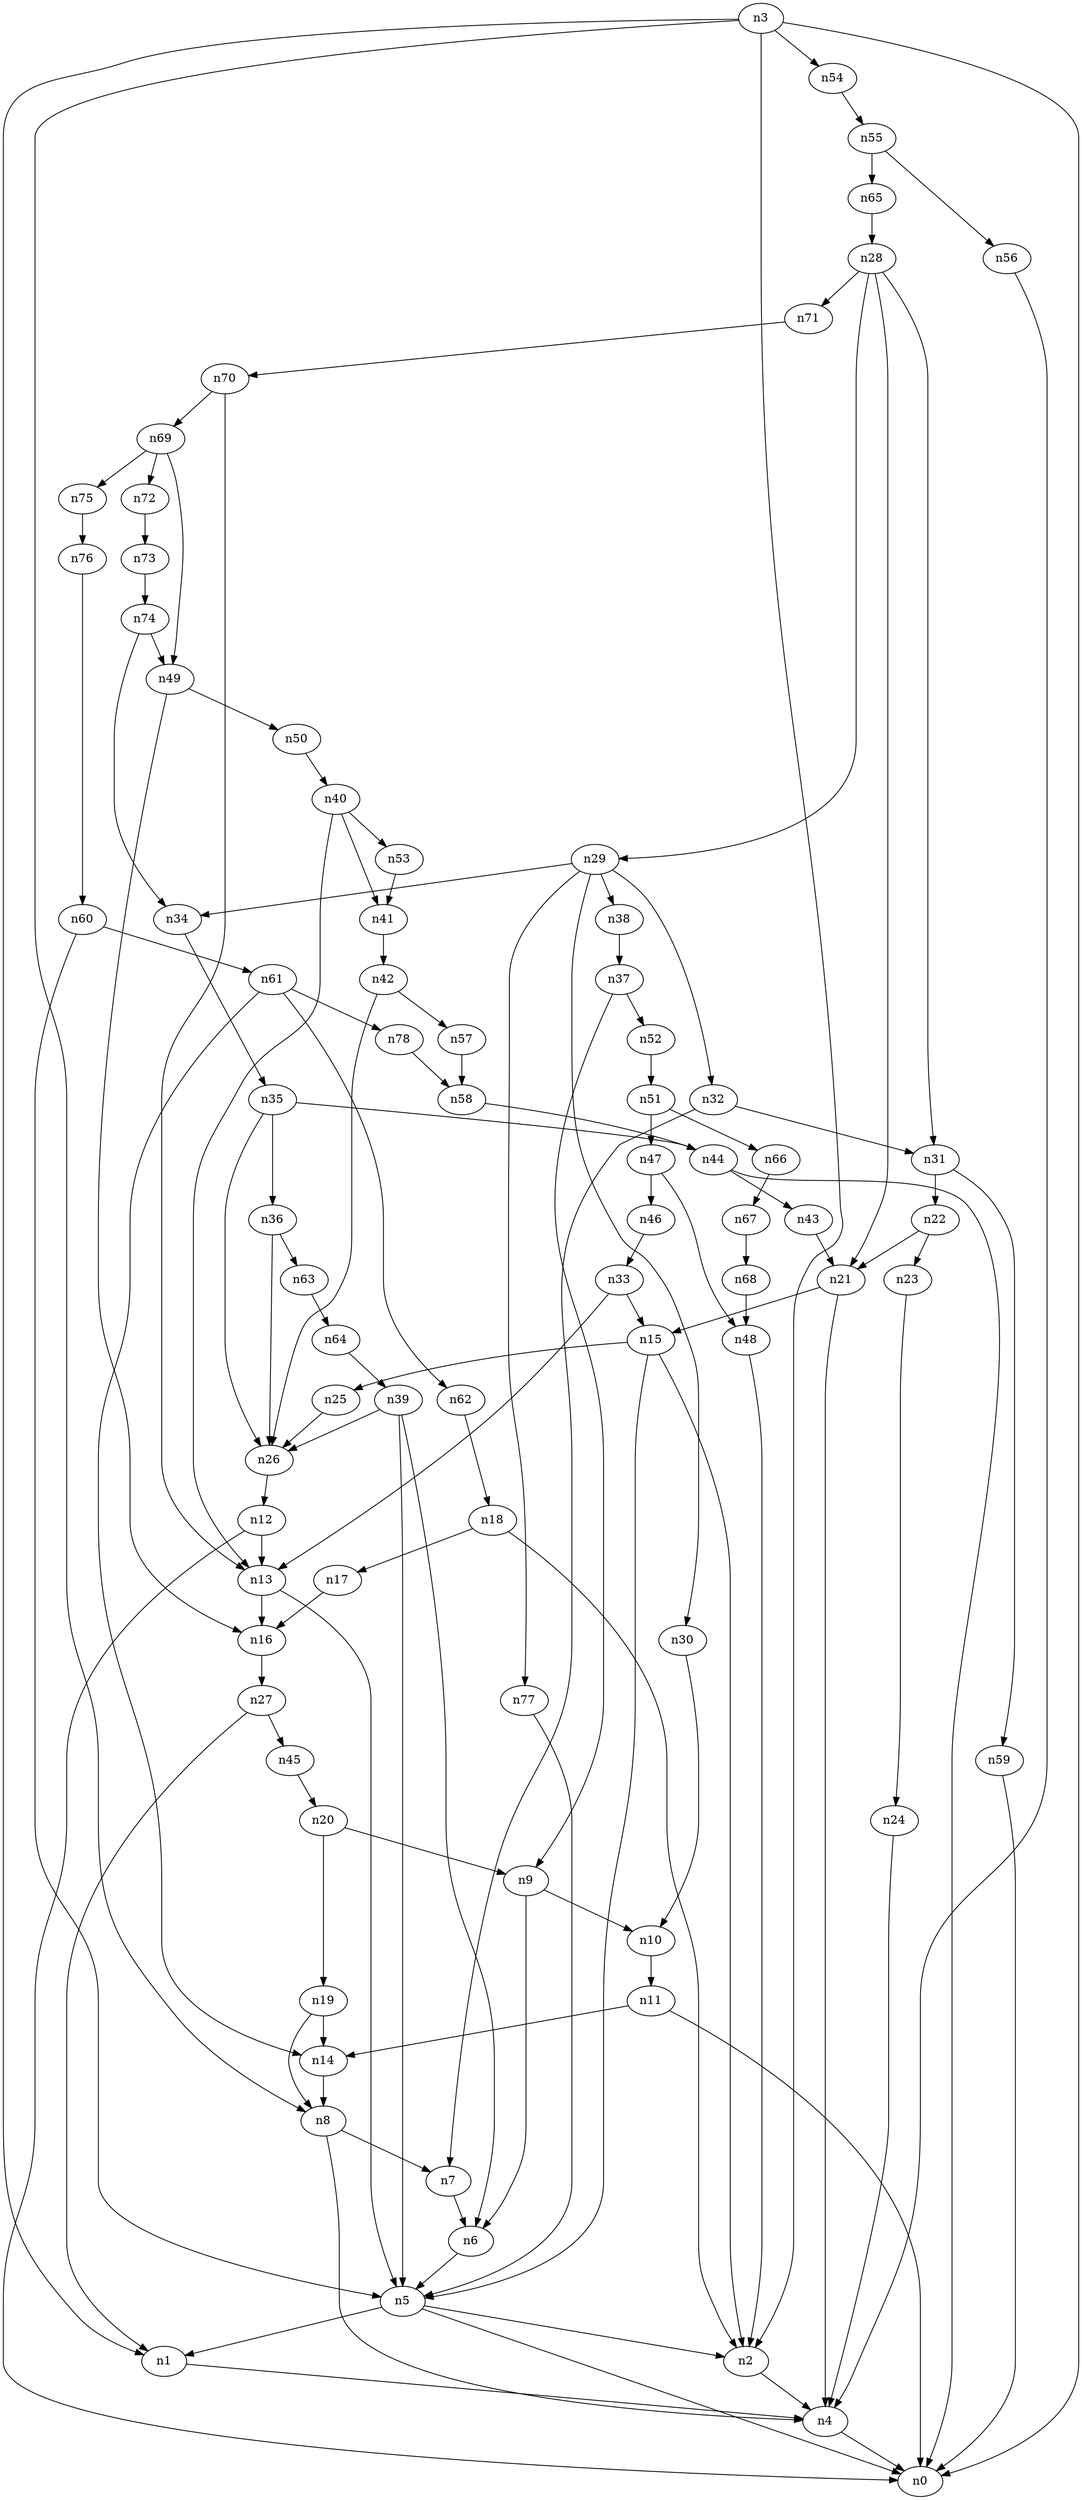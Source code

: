 digraph G {
	n1 -> n4	 [_graphml_id=e4];
	n2 -> n4	 [_graphml_id=e7];
	n3 -> n0	 [_graphml_id=e0];
	n3 -> n1	 [_graphml_id=e3];
	n3 -> n2	 [_graphml_id=e6];
	n3 -> n8	 [_graphml_id=e13];
	n3 -> n54	 [_graphml_id=e87];
	n4 -> n0	 [_graphml_id=e1];
	n5 -> n0	 [_graphml_id=e2];
	n5 -> n1	 [_graphml_id=e5];
	n5 -> n2	 [_graphml_id=e8];
	n6 -> n5	 [_graphml_id=e9];
	n7 -> n6	 [_graphml_id=e10];
	n8 -> n4	 [_graphml_id=e12];
	n8 -> n7	 [_graphml_id=e11];
	n9 -> n6	 [_graphml_id=e14];
	n9 -> n10	 [_graphml_id=e15];
	n10 -> n11	 [_graphml_id=e16];
	n11 -> n0	 [_graphml_id=e17];
	n11 -> n14	 [_graphml_id=e21];
	n12 -> n0	 [_graphml_id=e18];
	n12 -> n13	 [_graphml_id=e19];
	n13 -> n5	 [_graphml_id=e20];
	n13 -> n16	 [_graphml_id=e25];
	n14 -> n8	 [_graphml_id=e22];
	n15 -> n2	 [_graphml_id=e23];
	n15 -> n5	 [_graphml_id=e24];
	n15 -> n25	 [_graphml_id=e38];
	n16 -> n27	 [_graphml_id=e42];
	n17 -> n16	 [_graphml_id=e26];
	n18 -> n2	 [_graphml_id=e28];
	n18 -> n17	 [_graphml_id=e27];
	n19 -> n8	 [_graphml_id=e29];
	n19 -> n14	 [_graphml_id=e43];
	n20 -> n9	 [_graphml_id=e31];
	n20 -> n19	 [_graphml_id=e30];
	n21 -> n4	 [_graphml_id=e33];
	n21 -> n15	 [_graphml_id=e32];
	n22 -> n21	 [_graphml_id=e34];
	n22 -> n23	 [_graphml_id=e35];
	n23 -> n24	 [_graphml_id=e36];
	n24 -> n4	 [_graphml_id=e37];
	n25 -> n26	 [_graphml_id=e39];
	n26 -> n12	 [_graphml_id=e40];
	n27 -> n1	 [_graphml_id=e41];
	n27 -> n45	 [_graphml_id=e71];
	n28 -> n21	 [_graphml_id=e44];
	n28 -> n29	 [_graphml_id=e45];
	n28 -> n31	 [_graphml_id=e48];
	n28 -> n71	 [_graphml_id=e115];
	n29 -> n30	 [_graphml_id=e46];
	n29 -> n32	 [_graphml_id=e53];
	n29 -> n34	 [_graphml_id=e54];
	n29 -> n38	 [_graphml_id=e60];
	n29 -> n77	 [_graphml_id=e123];
	n30 -> n10	 [_graphml_id=e47];
	n31 -> n22	 [_graphml_id=e63];
	n31 -> n59	 [_graphml_id=e94];
	n32 -> n7	 [_graphml_id=e50];
	n32 -> n31	 [_graphml_id=e49];
	n33 -> n13	 [_graphml_id=e51];
	n33 -> n15	 [_graphml_id=e52];
	n34 -> n35	 [_graphml_id=e55];
	n35 -> n26	 [_graphml_id=e86];
	n35 -> n36	 [_graphml_id=e56];
	n35 -> n44	 [_graphml_id=e73];
	n36 -> n26	 [_graphml_id=e57];
	n36 -> n63	 [_graphml_id=e101];
	n37 -> n9	 [_graphml_id=e58];
	n37 -> n52	 [_graphml_id=e83];
	n38 -> n37	 [_graphml_id=e59];
	n39 -> n5	 [_graphml_id=e62];
	n39 -> n6	 [_graphml_id=e61];
	n39 -> n26	 [_graphml_id=e96];
	n40 -> n13	 [_graphml_id=e64];
	n40 -> n41	 [_graphml_id=e65];
	n40 -> n53	 [_graphml_id=e84];
	n41 -> n42	 [_graphml_id=e66];
	n42 -> n26	 [_graphml_id=e67];
	n42 -> n57	 [_graphml_id=e91];
	n43 -> n21	 [_graphml_id=e68];
	n44 -> n0	 [_graphml_id=e70];
	n44 -> n43	 [_graphml_id=e69];
	n45 -> n20	 [_graphml_id=e72];
	n46 -> n33	 [_graphml_id=e74];
	n47 -> n46	 [_graphml_id=e75];
	n47 -> n48	 [_graphml_id=e76];
	n48 -> n2	 [_graphml_id=e77];
	n49 -> n16	 [_graphml_id=e78];
	n49 -> n50	 [_graphml_id=e79];
	n50 -> n40	 [_graphml_id=e80];
	n51 -> n47	 [_graphml_id=e81];
	n51 -> n66	 [_graphml_id=e107];
	n52 -> n51	 [_graphml_id=e82];
	n53 -> n41	 [_graphml_id=e85];
	n54 -> n55	 [_graphml_id=e88];
	n55 -> n56	 [_graphml_id=e89];
	n55 -> n65	 [_graphml_id=e104];
	n56 -> n4	 [_graphml_id=e90];
	n57 -> n58	 [_graphml_id=e92];
	n58 -> n44	 [_graphml_id=e93];
	n59 -> n0	 [_graphml_id=e95];
	n60 -> n5	 [_graphml_id=e97];
	n60 -> n61	 [_graphml_id=e98];
	n61 -> n14	 [_graphml_id=e106];
	n61 -> n62	 [_graphml_id=e99];
	n61 -> n78	 [_graphml_id=e126];
	n62 -> n18	 [_graphml_id=e100];
	n63 -> n64	 [_graphml_id=e102];
	n64 -> n39	 [_graphml_id=e103];
	n65 -> n28	 [_graphml_id=e105];
	n66 -> n67	 [_graphml_id=e108];
	n67 -> n68	 [_graphml_id=e109];
	n68 -> n48	 [_graphml_id=e110];
	n69 -> n49	 [_graphml_id=e111];
	n69 -> n72	 [_graphml_id=e116];
	n69 -> n75	 [_graphml_id=e120];
	n70 -> n13	 [_graphml_id=e113];
	n70 -> n69	 [_graphml_id=e112];
	n71 -> n70	 [_graphml_id=e114];
	n72 -> n73	 [_graphml_id=e117];
	n73 -> n74	 [_graphml_id=e118];
	n74 -> n34	 [_graphml_id=e119];
	n74 -> n49	 [_graphml_id=e125];
	n75 -> n76	 [_graphml_id=e121];
	n76 -> n60	 [_graphml_id=e122];
	n77 -> n5	 [_graphml_id=e124];
	n78 -> n58	 [_graphml_id=e127];
}
